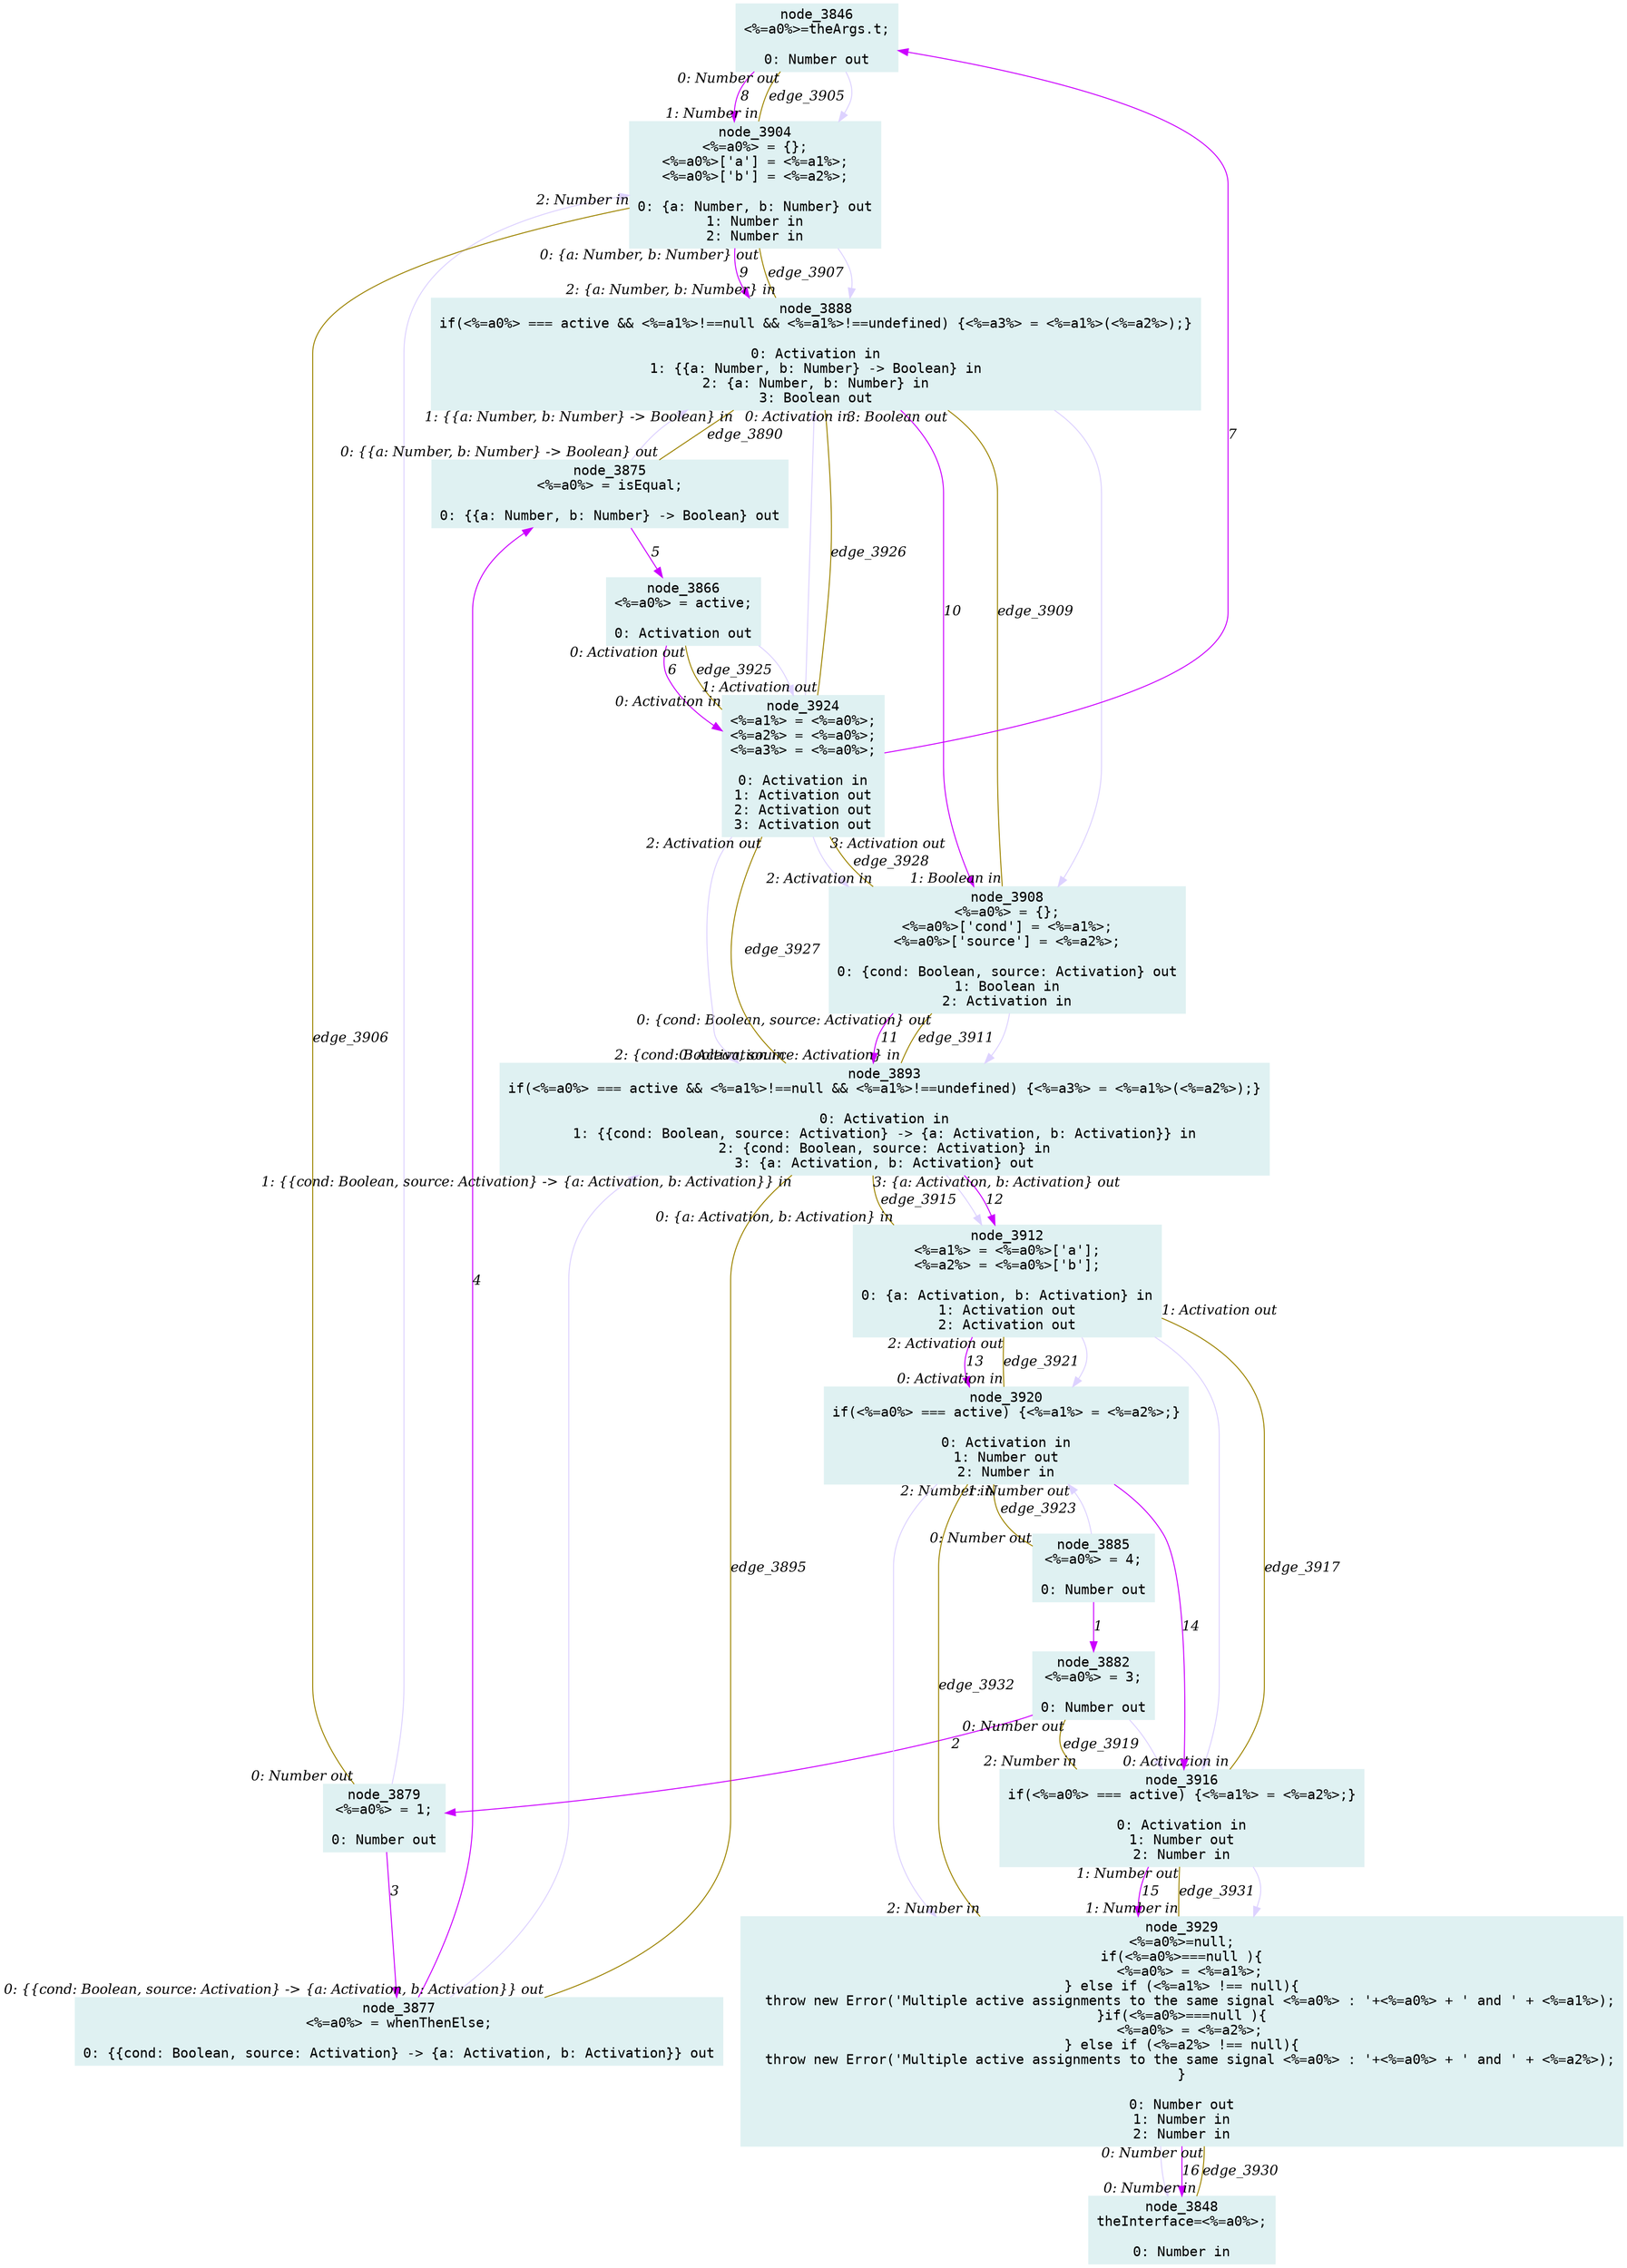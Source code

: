 digraph g{node_3846 [shape="box", style="filled", color="#dff1f2", fontname="Courier", label="node_3846
<%=a0%>=theArgs.t;

0: Number out" ]
node_3848 [shape="box", style="filled", color="#dff1f2", fontname="Courier", label="node_3848
theInterface=<%=a0%>;

0: Number in" ]
node_3866 [shape="box", style="filled", color="#dff1f2", fontname="Courier", label="node_3866
<%=a0%> = active;

0: Activation out" ]
node_3875 [shape="box", style="filled", color="#dff1f2", fontname="Courier", label="node_3875
<%=a0%> = isEqual;

0: {{a: Number, b: Number} -> Boolean} out" ]
node_3877 [shape="box", style="filled", color="#dff1f2", fontname="Courier", label="node_3877
<%=a0%> = whenThenElse;

0: {{cond: Boolean, source: Activation} -> {a: Activation, b: Activation}} out" ]
node_3879 [shape="box", style="filled", color="#dff1f2", fontname="Courier", label="node_3879
<%=a0%> = 1;

0: Number out" ]
node_3882 [shape="box", style="filled", color="#dff1f2", fontname="Courier", label="node_3882
<%=a0%> = 3;

0: Number out" ]
node_3885 [shape="box", style="filled", color="#dff1f2", fontname="Courier", label="node_3885
<%=a0%> = 4;

0: Number out" ]
node_3888 [shape="box", style="filled", color="#dff1f2", fontname="Courier", label="node_3888
if(<%=a0%> === active && <%=a1%>!==null && <%=a1%>!==undefined) {<%=a3%> = <%=a1%>(<%=a2%>);}

0: Activation in
1: {{a: Number, b: Number} -> Boolean} in
2: {a: Number, b: Number} in
3: Boolean out" ]
node_3893 [shape="box", style="filled", color="#dff1f2", fontname="Courier", label="node_3893
if(<%=a0%> === active && <%=a1%>!==null && <%=a1%>!==undefined) {<%=a3%> = <%=a1%>(<%=a2%>);}

0: Activation in
1: {{cond: Boolean, source: Activation} -> {a: Activation, b: Activation}} in
2: {cond: Boolean, source: Activation} in
3: {a: Activation, b: Activation} out" ]
node_3904 [shape="box", style="filled", color="#dff1f2", fontname="Courier", label="node_3904
<%=a0%> = {};
<%=a0%>['a'] = <%=a1%>;
<%=a0%>['b'] = <%=a2%>;

0: {a: Number, b: Number} out
1: Number in
2: Number in" ]
node_3908 [shape="box", style="filled", color="#dff1f2", fontname="Courier", label="node_3908
<%=a0%> = {};
<%=a0%>['cond'] = <%=a1%>;
<%=a0%>['source'] = <%=a2%>;

0: {cond: Boolean, source: Activation} out
1: Boolean in
2: Activation in" ]
node_3912 [shape="box", style="filled", color="#dff1f2", fontname="Courier", label="node_3912
<%=a1%> = <%=a0%>['a'];
<%=a2%> = <%=a0%>['b'];

0: {a: Activation, b: Activation} in
1: Activation out
2: Activation out" ]
node_3916 [shape="box", style="filled", color="#dff1f2", fontname="Courier", label="node_3916
if(<%=a0%> === active) {<%=a1%> = <%=a2%>;}

0: Activation in
1: Number out
2: Number in" ]
node_3920 [shape="box", style="filled", color="#dff1f2", fontname="Courier", label="node_3920
if(<%=a0%> === active) {<%=a1%> = <%=a2%>;}

0: Activation in
1: Number out
2: Number in" ]
node_3924 [shape="box", style="filled", color="#dff1f2", fontname="Courier", label="node_3924
<%=a1%> = <%=a0%>;
<%=a2%> = <%=a0%>;
<%=a3%> = <%=a0%>;

0: Activation in
1: Activation out
2: Activation out
3: Activation out" ]
node_3929 [shape="box", style="filled", color="#dff1f2", fontname="Courier", label="node_3929
<%=a0%>=null;
if(<%=a0%>===null ){
  <%=a0%> = <%=a1%>;
} else if (<%=a1%> !== null){
  throw new Error('Multiple active assignments to the same signal <%=a0%> : '+<%=a0%> + ' and ' + <%=a1%>);
}if(<%=a0%>===null ){
  <%=a0%> = <%=a2%>;
} else if (<%=a2%> !== null){
  throw new Error('Multiple active assignments to the same signal <%=a0%> : '+<%=a0%> + ' and ' + <%=a2%>);
}

0: Number out
1: Number in
2: Number in" ]
node_3929 -> node_3848 [dir=forward, arrowHead=normal, fontname="Times-Italic", arrowsize=1, color="#ddd2ff", label="",  headlabel="", taillabel="" ]
node_3916 -> node_3929 [dir=forward, arrowHead=normal, fontname="Times-Italic", arrowsize=1, color="#ddd2ff", label="",  headlabel="", taillabel="" ]
node_3920 -> node_3929 [dir=forward, arrowHead=normal, fontname="Times-Italic", arrowsize=1, color="#ddd2ff", label="",  headlabel="", taillabel="" ]
node_3912 -> node_3916 [dir=forward, arrowHead=normal, fontname="Times-Italic", arrowsize=1, color="#ddd2ff", label="",  headlabel="", taillabel="" ]
node_3912 -> node_3920 [dir=forward, arrowHead=normal, fontname="Times-Italic", arrowsize=1, color="#ddd2ff", label="",  headlabel="", taillabel="" ]
node_3893 -> node_3912 [dir=forward, arrowHead=normal, fontname="Times-Italic", arrowsize=1, color="#ddd2ff", label="",  headlabel="", taillabel="" ]
node_3908 -> node_3893 [dir=forward, arrowHead=normal, fontname="Times-Italic", arrowsize=1, color="#ddd2ff", label="",  headlabel="", taillabel="" ]
node_3888 -> node_3908 [dir=forward, arrowHead=normal, fontname="Times-Italic", arrowsize=1, color="#ddd2ff", label="",  headlabel="", taillabel="" ]
node_3904 -> node_3888 [dir=forward, arrowHead=normal, fontname="Times-Italic", arrowsize=1, color="#ddd2ff", label="",  headlabel="", taillabel="" ]
node_3846 -> node_3904 [dir=forward, arrowHead=normal, fontname="Times-Italic", arrowsize=1, color="#ddd2ff", label="",  headlabel="", taillabel="" ]
node_3924 -> node_3888 [dir=forward, arrowHead=normal, fontname="Times-Italic", arrowsize=1, color="#ddd2ff", label="",  headlabel="", taillabel="" ]
node_3924 -> node_3893 [dir=forward, arrowHead=normal, fontname="Times-Italic", arrowsize=1, color="#ddd2ff", label="",  headlabel="", taillabel="" ]
node_3924 -> node_3908 [dir=forward, arrowHead=normal, fontname="Times-Italic", arrowsize=1, color="#ddd2ff", label="",  headlabel="", taillabel="" ]
node_3866 -> node_3924 [dir=forward, arrowHead=normal, fontname="Times-Italic", arrowsize=1, color="#ddd2ff", label="",  headlabel="", taillabel="" ]
node_3875 -> node_3888 [dir=forward, arrowHead=normal, fontname="Times-Italic", arrowsize=1, color="#ddd2ff", label="",  headlabel="", taillabel="" ]
node_3877 -> node_3893 [dir=forward, arrowHead=normal, fontname="Times-Italic", arrowsize=1, color="#ddd2ff", label="",  headlabel="", taillabel="" ]
node_3879 -> node_3904 [dir=forward, arrowHead=normal, fontname="Times-Italic", arrowsize=1, color="#ddd2ff", label="",  headlabel="", taillabel="" ]
node_3882 -> node_3916 [dir=forward, arrowHead=normal, fontname="Times-Italic", arrowsize=1, color="#ddd2ff", label="",  headlabel="", taillabel="" ]
node_3885 -> node_3920 [dir=forward, arrowHead=normal, fontname="Times-Italic", arrowsize=1, color="#ddd2ff", label="",  headlabel="", taillabel="" ]
node_3885 -> node_3882 [dir=forward, arrowHead=normal, fontname="Times-Italic", arrowsize=1, color="#cc00ff", label="1",  headlabel="", taillabel="" ]
node_3882 -> node_3879 [dir=forward, arrowHead=normal, fontname="Times-Italic", arrowsize=1, color="#cc00ff", label="2",  headlabel="", taillabel="" ]
node_3879 -> node_3877 [dir=forward, arrowHead=normal, fontname="Times-Italic", arrowsize=1, color="#cc00ff", label="3",  headlabel="", taillabel="" ]
node_3877 -> node_3875 [dir=forward, arrowHead=normal, fontname="Times-Italic", arrowsize=1, color="#cc00ff", label="4",  headlabel="", taillabel="" ]
node_3875 -> node_3866 [dir=forward, arrowHead=normal, fontname="Times-Italic", arrowsize=1, color="#cc00ff", label="5",  headlabel="", taillabel="" ]
node_3866 -> node_3924 [dir=forward, arrowHead=normal, fontname="Times-Italic", arrowsize=1, color="#cc00ff", label="6",  headlabel="", taillabel="" ]
node_3924 -> node_3846 [dir=forward, arrowHead=normal, fontname="Times-Italic", arrowsize=1, color="#cc00ff", label="7",  headlabel="", taillabel="" ]
node_3846 -> node_3904 [dir=forward, arrowHead=normal, fontname="Times-Italic", arrowsize=1, color="#cc00ff", label="8",  headlabel="", taillabel="" ]
node_3904 -> node_3888 [dir=forward, arrowHead=normal, fontname="Times-Italic", arrowsize=1, color="#cc00ff", label="9",  headlabel="", taillabel="" ]
node_3888 -> node_3908 [dir=forward, arrowHead=normal, fontname="Times-Italic", arrowsize=1, color="#cc00ff", label="10",  headlabel="", taillabel="" ]
node_3908 -> node_3893 [dir=forward, arrowHead=normal, fontname="Times-Italic", arrowsize=1, color="#cc00ff", label="11",  headlabel="", taillabel="" ]
node_3893 -> node_3912 [dir=forward, arrowHead=normal, fontname="Times-Italic", arrowsize=1, color="#cc00ff", label="12",  headlabel="", taillabel="" ]
node_3912 -> node_3920 [dir=forward, arrowHead=normal, fontname="Times-Italic", arrowsize=1, color="#cc00ff", label="13",  headlabel="", taillabel="" ]
node_3920 -> node_3916 [dir=forward, arrowHead=normal, fontname="Times-Italic", arrowsize=1, color="#cc00ff", label="14",  headlabel="", taillabel="" ]
node_3916 -> node_3929 [dir=forward, arrowHead=normal, fontname="Times-Italic", arrowsize=1, color="#cc00ff", label="15",  headlabel="", taillabel="" ]
node_3929 -> node_3848 [dir=forward, arrowHead=normal, fontname="Times-Italic", arrowsize=1, color="#cc00ff", label="16",  headlabel="", taillabel="" ]
node_3888 -> node_3875 [dir=none, arrowHead=none, fontname="Times-Italic", arrowsize=1, color="#9d8400", label="edge_3890",  headlabel="0: {{a: Number, b: Number} -> Boolean} out", taillabel="1: {{a: Number, b: Number} -> Boolean} in" ]
node_3893 -> node_3877 [dir=none, arrowHead=none, fontname="Times-Italic", arrowsize=1, color="#9d8400", label="edge_3895",  headlabel="0: {{cond: Boolean, source: Activation} -> {a: Activation, b: Activation}} out", taillabel="1: {{cond: Boolean, source: Activation} -> {a: Activation, b: Activation}} in" ]
node_3904 -> node_3846 [dir=none, arrowHead=none, fontname="Times-Italic", arrowsize=1, color="#9d8400", label="edge_3905",  headlabel="0: Number out", taillabel="1: Number in" ]
node_3904 -> node_3879 [dir=none, arrowHead=none, fontname="Times-Italic", arrowsize=1, color="#9d8400", label="edge_3906",  headlabel="0: Number out", taillabel="2: Number in" ]
node_3904 -> node_3888 [dir=none, arrowHead=none, fontname="Times-Italic", arrowsize=1, color="#9d8400", label="edge_3907",  headlabel="2: {a: Number, b: Number} in", taillabel="0: {a: Number, b: Number} out" ]
node_3908 -> node_3888 [dir=none, arrowHead=none, fontname="Times-Italic", arrowsize=1, color="#9d8400", label="edge_3909",  headlabel="3: Boolean out", taillabel="1: Boolean in" ]
node_3908 -> node_3893 [dir=none, arrowHead=none, fontname="Times-Italic", arrowsize=1, color="#9d8400", label="edge_3911",  headlabel="2: {cond: Boolean, source: Activation} in", taillabel="0: {cond: Boolean, source: Activation} out" ]
node_3912 -> node_3893 [dir=none, arrowHead=none, fontname="Times-Italic", arrowsize=1, color="#9d8400", label="edge_3915",  headlabel="3: {a: Activation, b: Activation} out", taillabel="0: {a: Activation, b: Activation} in" ]
node_3916 -> node_3912 [dir=none, arrowHead=none, fontname="Times-Italic", arrowsize=1, color="#9d8400", label="edge_3917",  headlabel="1: Activation out", taillabel="0: Activation in" ]
node_3916 -> node_3882 [dir=none, arrowHead=none, fontname="Times-Italic", arrowsize=1, color="#9d8400", label="edge_3919",  headlabel="0: Number out", taillabel="2: Number in" ]
node_3920 -> node_3912 [dir=none, arrowHead=none, fontname="Times-Italic", arrowsize=1, color="#9d8400", label="edge_3921",  headlabel="2: Activation out", taillabel="0: Activation in" ]
node_3920 -> node_3885 [dir=none, arrowHead=none, fontname="Times-Italic", arrowsize=1, color="#9d8400", label="edge_3923",  headlabel="0: Number out", taillabel="2: Number in" ]
node_3866 -> node_3924 [dir=none, arrowHead=none, fontname="Times-Italic", arrowsize=1, color="#9d8400", label="edge_3925",  headlabel="0: Activation in", taillabel="0: Activation out" ]
node_3924 -> node_3888 [dir=none, arrowHead=none, fontname="Times-Italic", arrowsize=1, color="#9d8400", label="edge_3926",  headlabel="0: Activation in", taillabel="1: Activation out" ]
node_3924 -> node_3893 [dir=none, arrowHead=none, fontname="Times-Italic", arrowsize=1, color="#9d8400", label="edge_3927",  headlabel="0: Activation in", taillabel="2: Activation out" ]
node_3924 -> node_3908 [dir=none, arrowHead=none, fontname="Times-Italic", arrowsize=1, color="#9d8400", label="edge_3928",  headlabel="2: Activation in", taillabel="3: Activation out" ]
node_3929 -> node_3848 [dir=none, arrowHead=none, fontname="Times-Italic", arrowsize=1, color="#9d8400", label="edge_3930",  headlabel="0: Number in", taillabel="0: Number out" ]
node_3916 -> node_3929 [dir=none, arrowHead=none, fontname="Times-Italic", arrowsize=1, color="#9d8400", label="edge_3931",  headlabel="1: Number in", taillabel="1: Number out" ]
node_3920 -> node_3929 [dir=none, arrowHead=none, fontname="Times-Italic", arrowsize=1, color="#9d8400", label="edge_3932",  headlabel="2: Number in", taillabel="1: Number out" ]
}